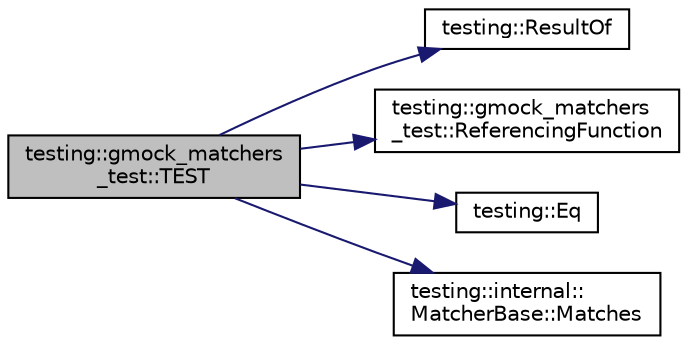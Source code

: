 digraph "testing::gmock_matchers_test::TEST"
{
  edge [fontname="Helvetica",fontsize="10",labelfontname="Helvetica",labelfontsize="10"];
  node [fontname="Helvetica",fontsize="10",shape=record];
  rankdir="LR";
  Node1401 [label="testing::gmock_matchers\l_test::TEST",height=0.2,width=0.4,color="black", fillcolor="grey75", style="filled", fontcolor="black"];
  Node1401 -> Node1402 [color="midnightblue",fontsize="10",style="solid",fontname="Helvetica"];
  Node1402 [label="testing::ResultOf",height=0.2,width=0.4,color="black", fillcolor="white", style="filled",URL="$d0/d75/namespacetesting.html#aaadb51dd383baa95f123ab891d4f8a5f"];
  Node1401 -> Node1403 [color="midnightblue",fontsize="10",style="solid",fontname="Helvetica"];
  Node1403 [label="testing::gmock_matchers\l_test::ReferencingFunction",height=0.2,width=0.4,color="black", fillcolor="white", style="filled",URL="$d5/de1/namespacetesting_1_1gmock__matchers__test.html#af3164fc302e0b727c1eb745bdeb959f6"];
  Node1401 -> Node1404 [color="midnightblue",fontsize="10",style="solid",fontname="Helvetica"];
  Node1404 [label="testing::Eq",height=0.2,width=0.4,color="black", fillcolor="white", style="filled",URL="$d0/d75/namespacetesting.html#a0cb8ba7eae844c871eccb29e7c81635f"];
  Node1401 -> Node1405 [color="midnightblue",fontsize="10",style="solid",fontname="Helvetica"];
  Node1405 [label="testing::internal::\lMatcherBase::Matches",height=0.2,width=0.4,color="black", fillcolor="white", style="filled",URL="$df/d93/classtesting_1_1internal_1_1_matcher_base.html#a3b479673ff40cac1a7d548e91d789cb2"];
}
